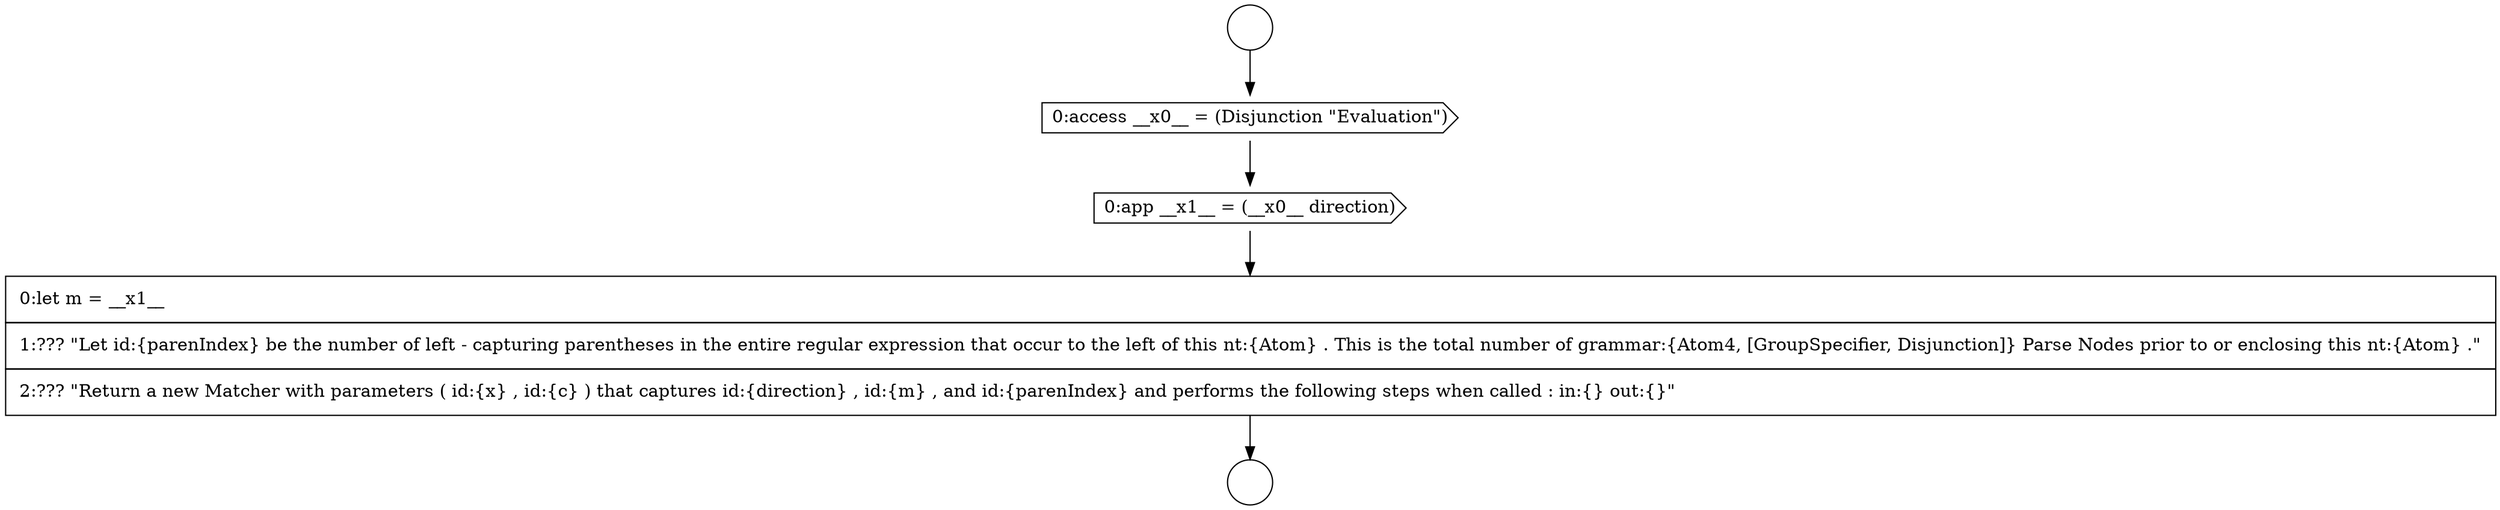 digraph {
  node14729 [shape=cds, label=<<font color="black">0:app __x1__ = (__x0__ direction)</font>> color="black" fillcolor="white" style=filled]
  node14726 [shape=circle label=" " color="black" fillcolor="white" style=filled]
  node14730 [shape=none, margin=0, label=<<font color="black">
    <table border="0" cellborder="1" cellspacing="0" cellpadding="10">
      <tr><td align="left">0:let m = __x1__</td></tr>
      <tr><td align="left">1:??? &quot;Let id:{parenIndex} be the number of left - capturing parentheses in the entire regular expression that occur to the left of this nt:{Atom} . This is the total number of grammar:{Atom4, [GroupSpecifier, Disjunction]} Parse Nodes prior to or enclosing this nt:{Atom} .&quot;</td></tr>
      <tr><td align="left">2:??? &quot;Return a new Matcher with parameters ( id:{x} , id:{c} ) that captures id:{direction} , id:{m} , and id:{parenIndex} and performs the following steps when called : in:{} out:{}&quot;</td></tr>
    </table>
  </font>> color="black" fillcolor="white" style=filled]
  node14728 [shape=cds, label=<<font color="black">0:access __x0__ = (Disjunction &quot;Evaluation&quot;)</font>> color="black" fillcolor="white" style=filled]
  node14727 [shape=circle label=" " color="black" fillcolor="white" style=filled]
  node14726 -> node14728 [ color="black"]
  node14728 -> node14729 [ color="black"]
  node14729 -> node14730 [ color="black"]
  node14730 -> node14727 [ color="black"]
}

